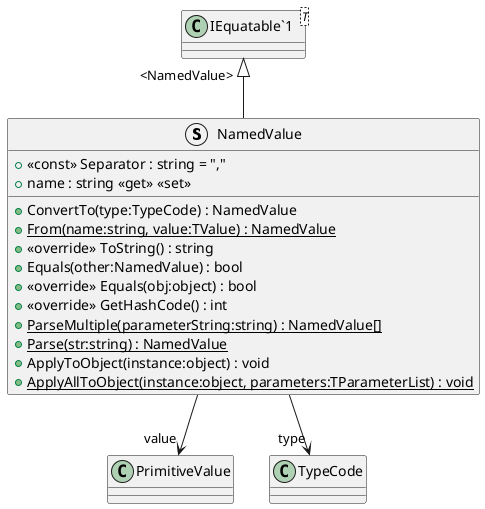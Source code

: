 @startuml
struct NamedValue {
    + <<const>> Separator : string = ","
    + name : string <<get>> <<set>>
    + ConvertTo(type:TypeCode) : NamedValue
    + {static} From(name:string, value:TValue) : NamedValue
    + <<override>> ToString() : string
    + Equals(other:NamedValue) : bool
    + <<override>> Equals(obj:object) : bool
    + <<override>> GetHashCode() : int
    + {static} ParseMultiple(parameterString:string) : NamedValue[]
    + {static} Parse(str:string) : NamedValue
    + ApplyToObject(instance:object) : void
    + {static} ApplyAllToObject(instance:object, parameters:TParameterList) : void
}
class "IEquatable`1"<T> {
}
"IEquatable`1" "<NamedValue>" <|-- NamedValue
NamedValue --> "value" PrimitiveValue
NamedValue --> "type" TypeCode
@enduml
